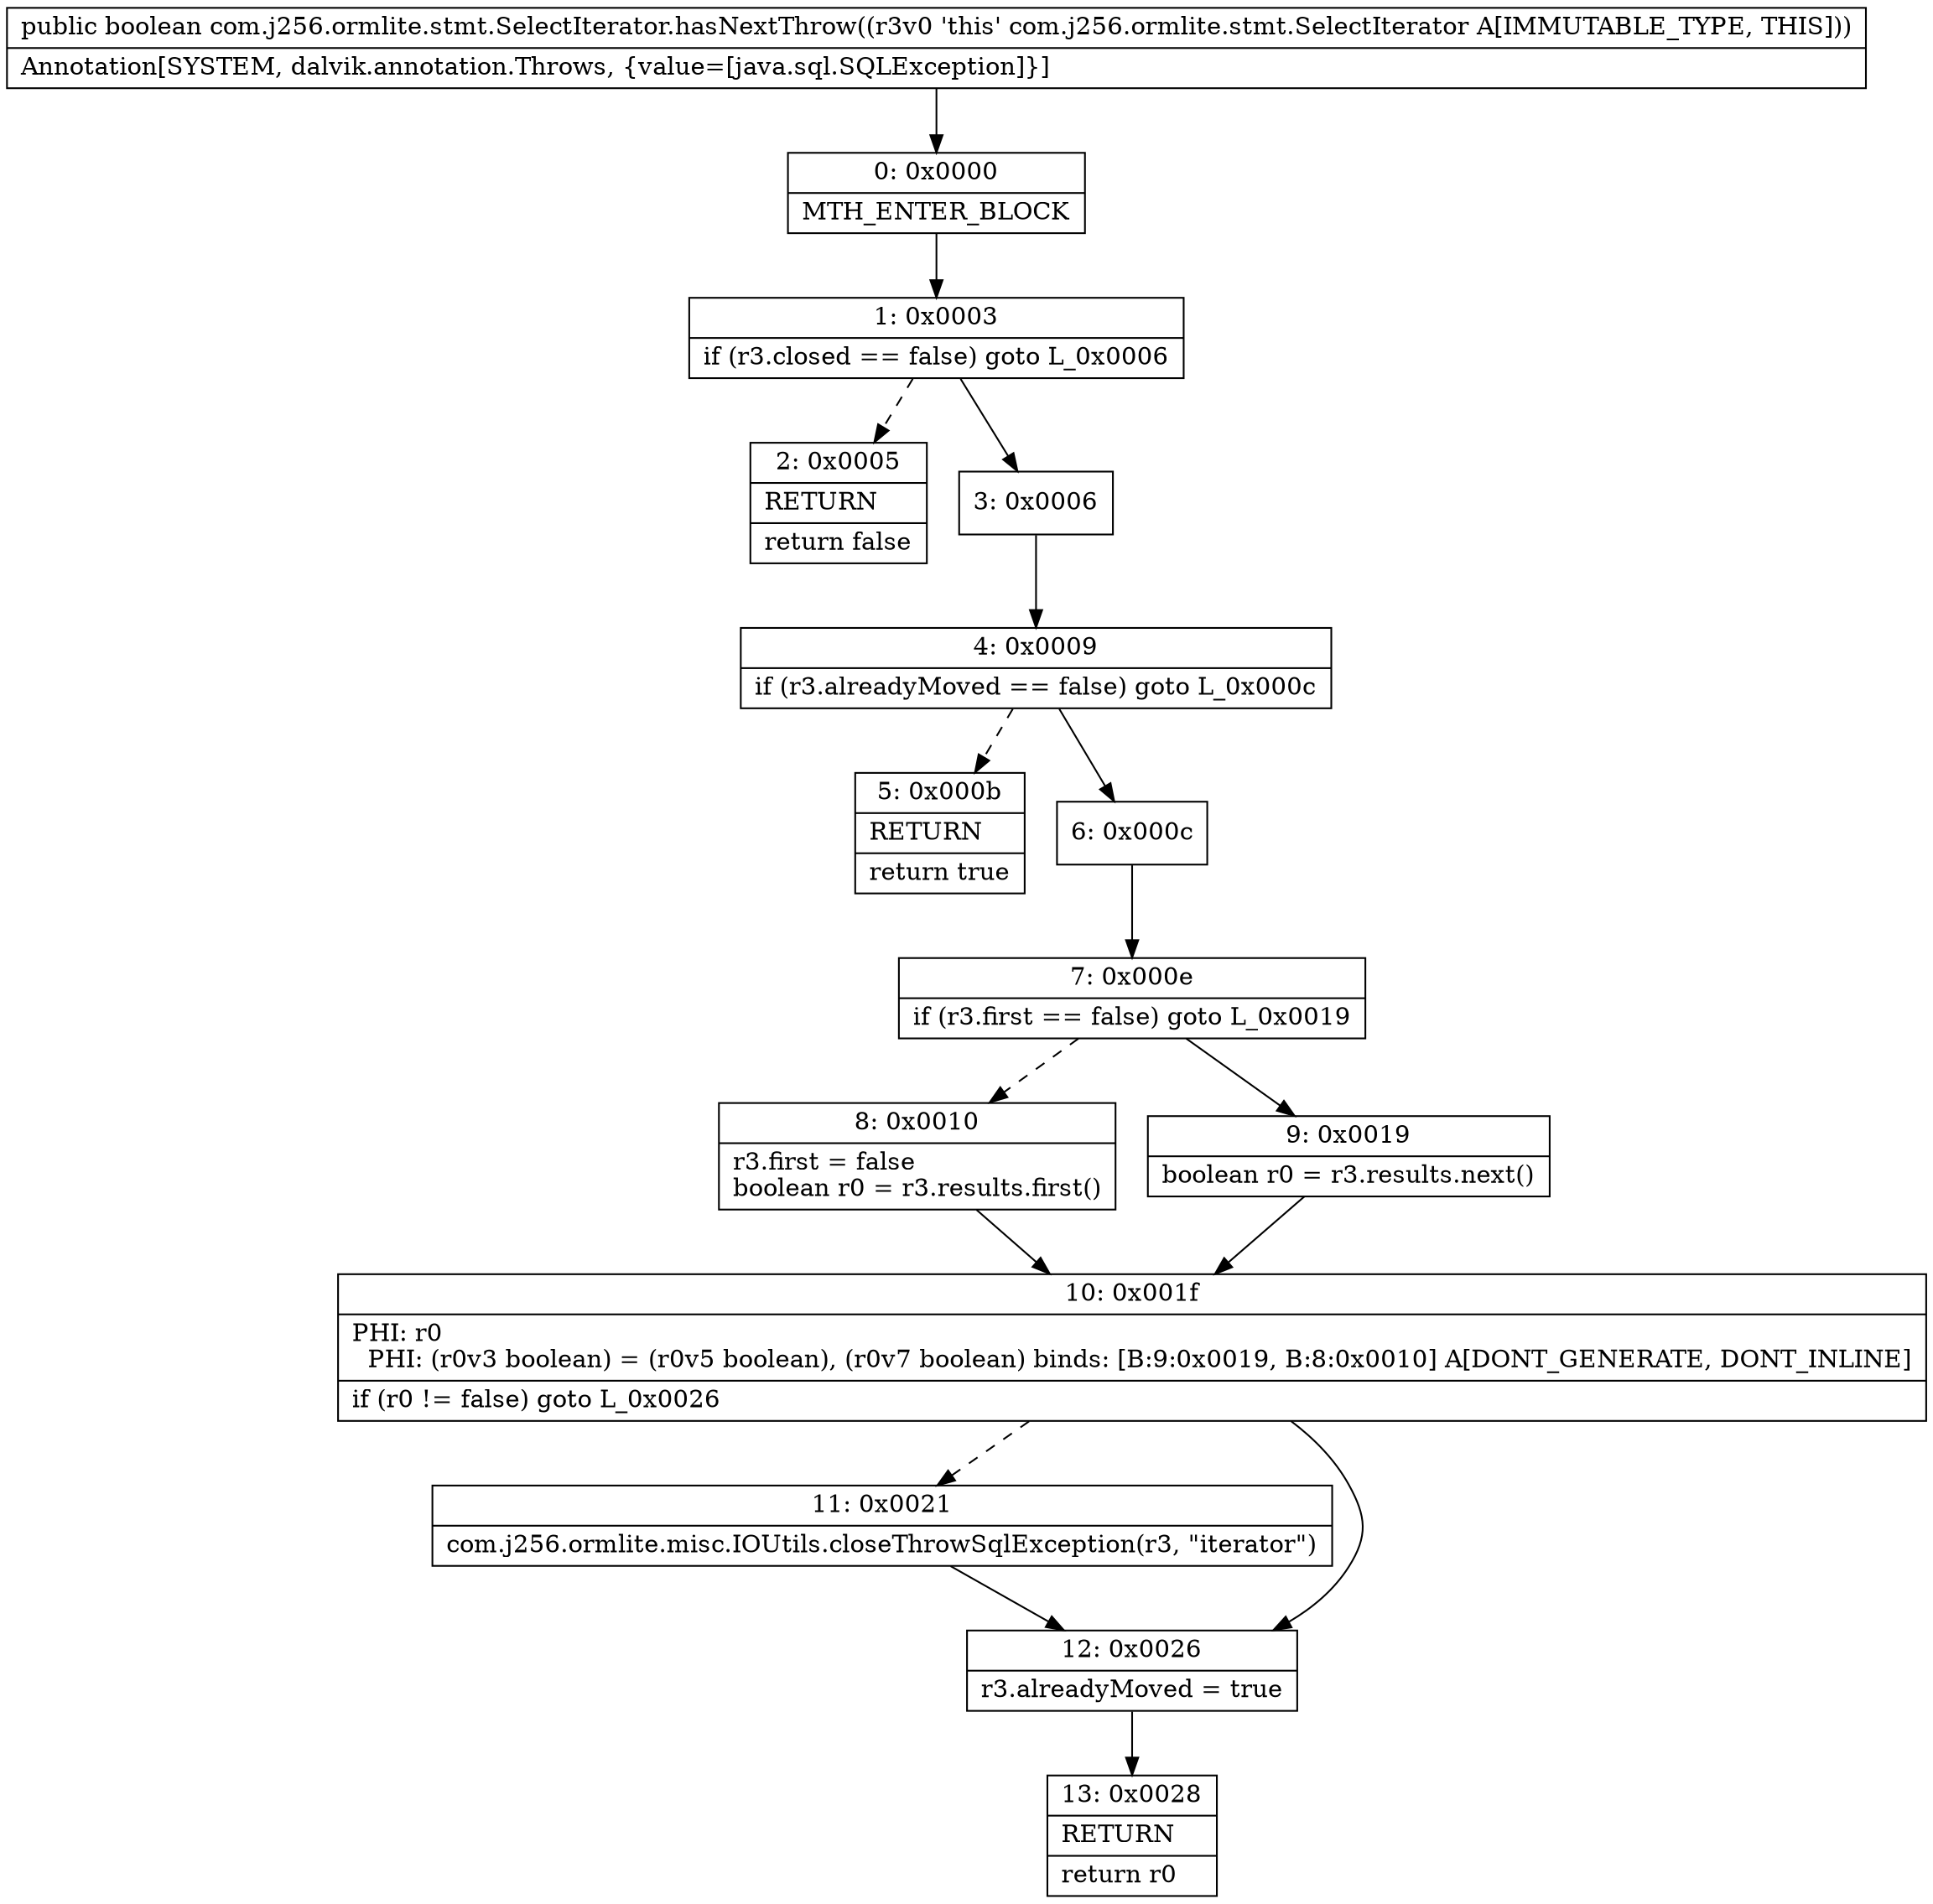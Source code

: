 digraph "CFG forcom.j256.ormlite.stmt.SelectIterator.hasNextThrow()Z" {
Node_0 [shape=record,label="{0\:\ 0x0000|MTH_ENTER_BLOCK\l}"];
Node_1 [shape=record,label="{1\:\ 0x0003|if (r3.closed == false) goto L_0x0006\l}"];
Node_2 [shape=record,label="{2\:\ 0x0005|RETURN\l|return false\l}"];
Node_3 [shape=record,label="{3\:\ 0x0006}"];
Node_4 [shape=record,label="{4\:\ 0x0009|if (r3.alreadyMoved == false) goto L_0x000c\l}"];
Node_5 [shape=record,label="{5\:\ 0x000b|RETURN\l|return true\l}"];
Node_6 [shape=record,label="{6\:\ 0x000c}"];
Node_7 [shape=record,label="{7\:\ 0x000e|if (r3.first == false) goto L_0x0019\l}"];
Node_8 [shape=record,label="{8\:\ 0x0010|r3.first = false\lboolean r0 = r3.results.first()\l}"];
Node_9 [shape=record,label="{9\:\ 0x0019|boolean r0 = r3.results.next()\l}"];
Node_10 [shape=record,label="{10\:\ 0x001f|PHI: r0 \l  PHI: (r0v3 boolean) = (r0v5 boolean), (r0v7 boolean) binds: [B:9:0x0019, B:8:0x0010] A[DONT_GENERATE, DONT_INLINE]\l|if (r0 != false) goto L_0x0026\l}"];
Node_11 [shape=record,label="{11\:\ 0x0021|com.j256.ormlite.misc.IOUtils.closeThrowSqlException(r3, \"iterator\")\l}"];
Node_12 [shape=record,label="{12\:\ 0x0026|r3.alreadyMoved = true\l}"];
Node_13 [shape=record,label="{13\:\ 0x0028|RETURN\l|return r0\l}"];
MethodNode[shape=record,label="{public boolean com.j256.ormlite.stmt.SelectIterator.hasNextThrow((r3v0 'this' com.j256.ormlite.stmt.SelectIterator A[IMMUTABLE_TYPE, THIS]))  | Annotation[SYSTEM, dalvik.annotation.Throws, \{value=[java.sql.SQLException]\}]\l}"];
MethodNode -> Node_0;
Node_0 -> Node_1;
Node_1 -> Node_2[style=dashed];
Node_1 -> Node_3;
Node_3 -> Node_4;
Node_4 -> Node_5[style=dashed];
Node_4 -> Node_6;
Node_6 -> Node_7;
Node_7 -> Node_8[style=dashed];
Node_7 -> Node_9;
Node_8 -> Node_10;
Node_9 -> Node_10;
Node_10 -> Node_11[style=dashed];
Node_10 -> Node_12;
Node_11 -> Node_12;
Node_12 -> Node_13;
}


